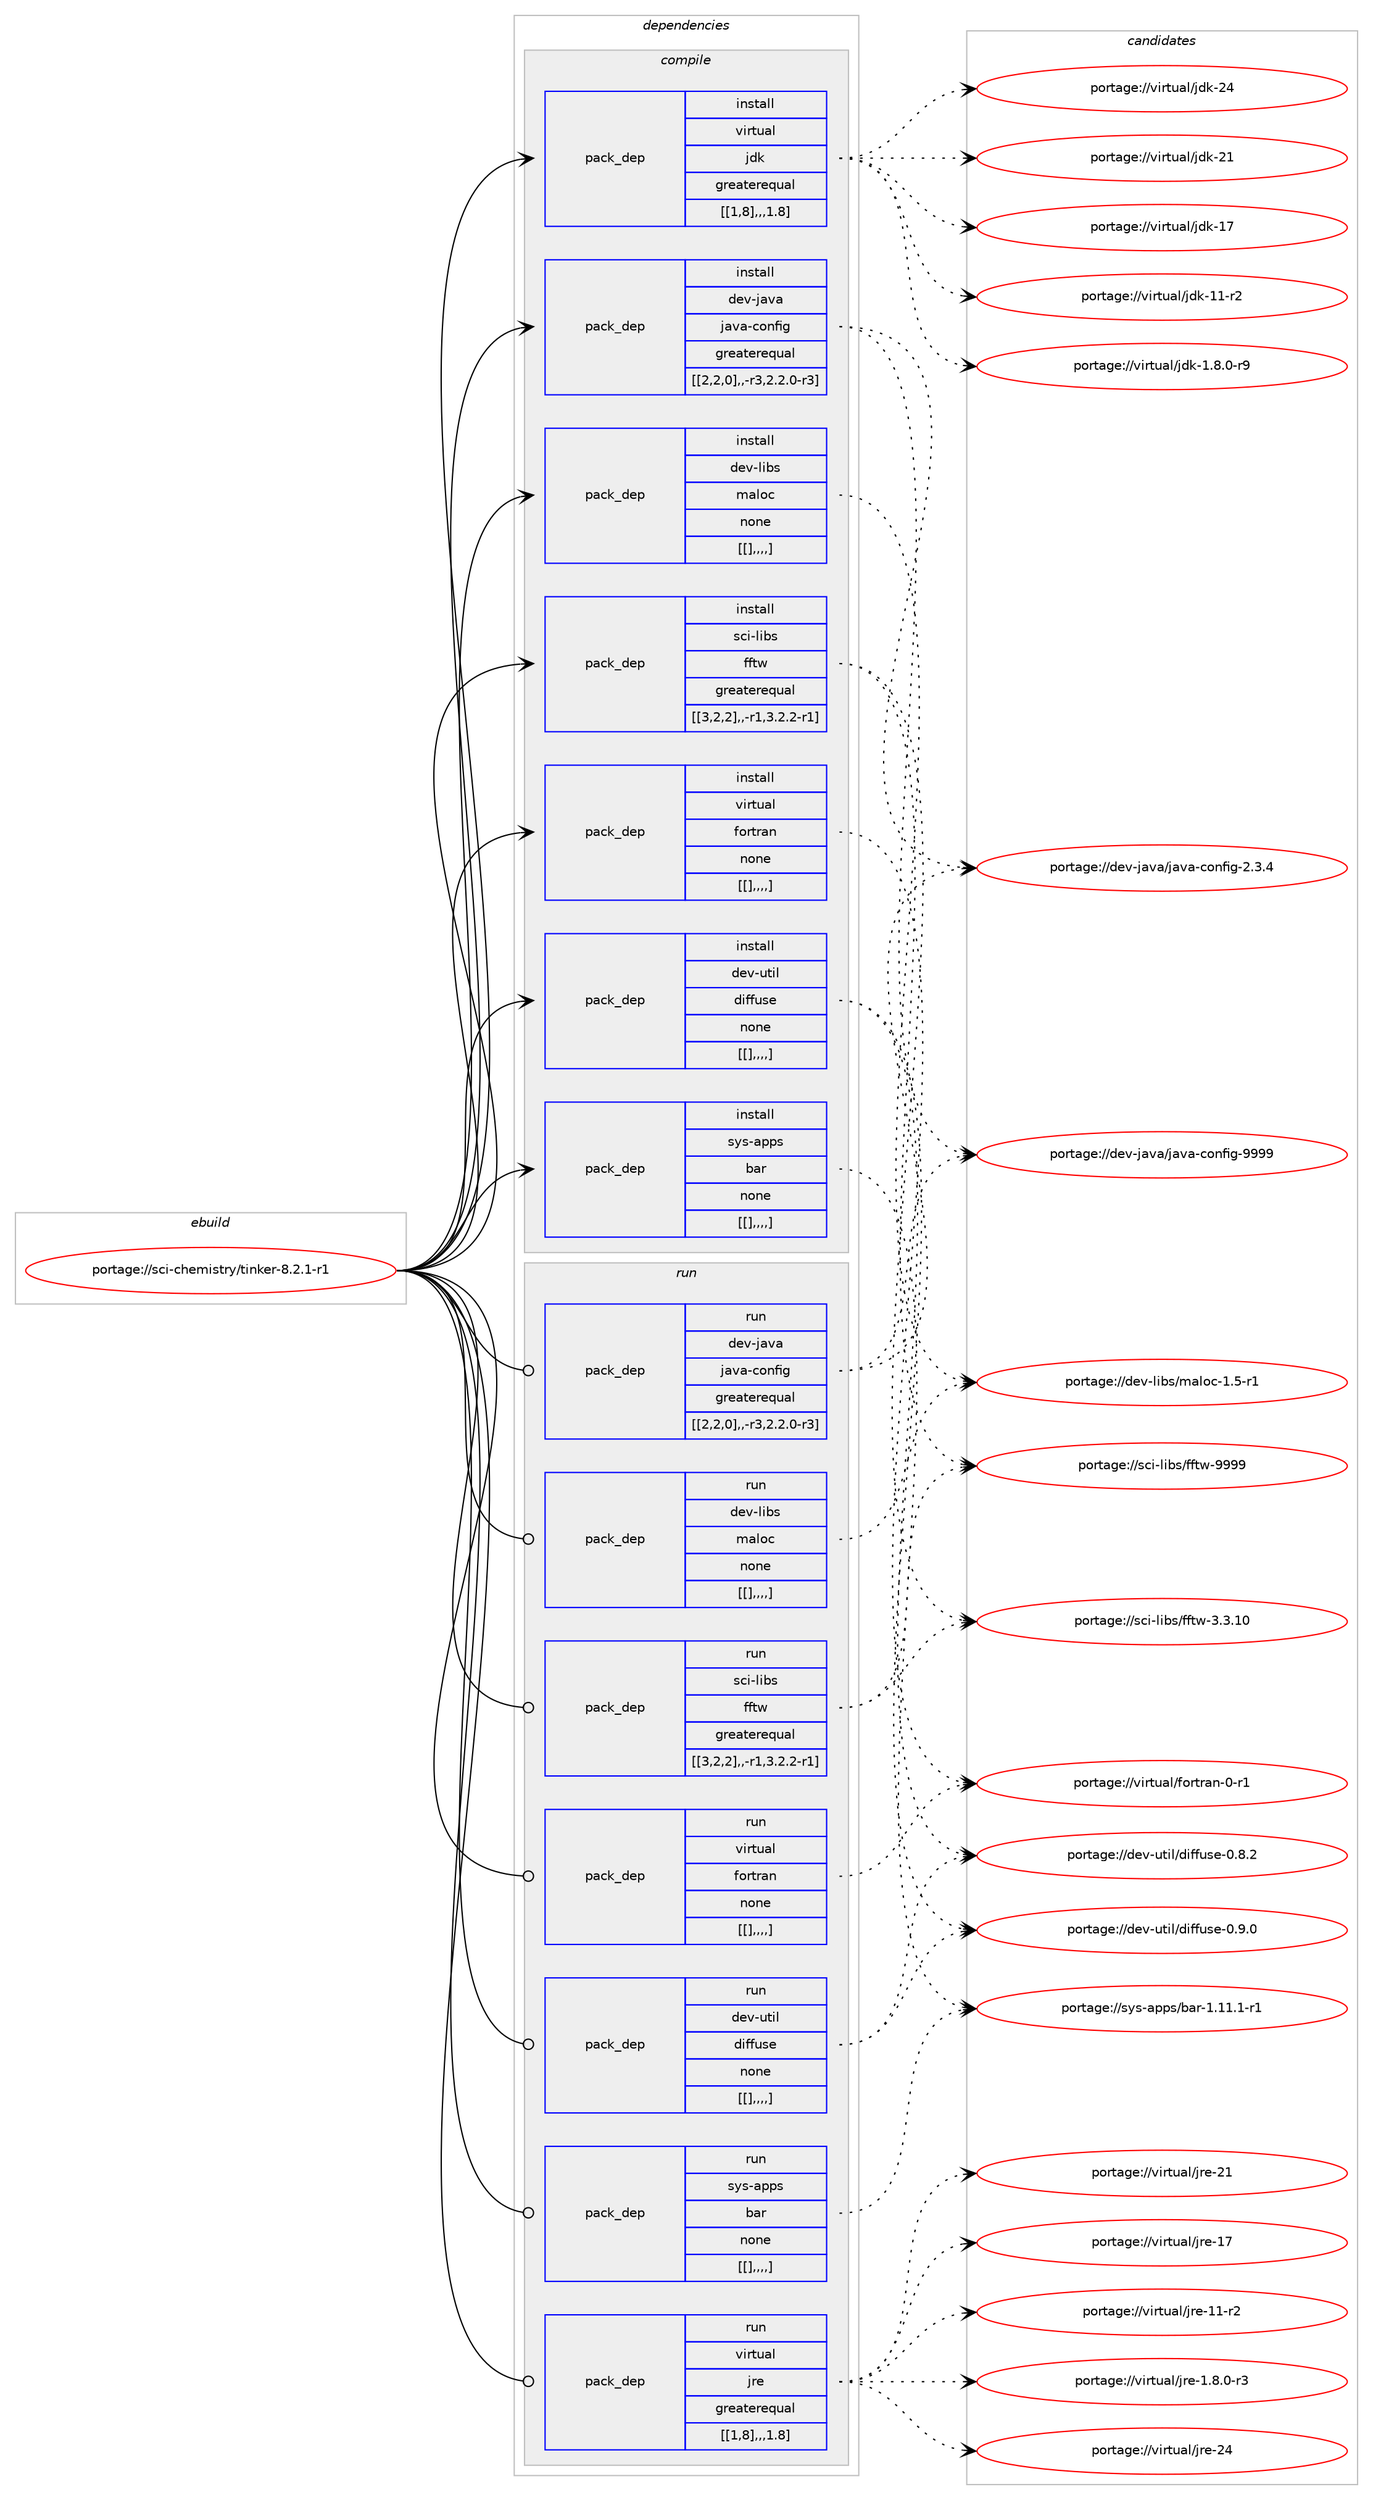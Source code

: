 digraph prolog {

# *************
# Graph options
# *************

newrank=true;
concentrate=true;
compound=true;
graph [rankdir=LR,fontname=Helvetica,fontsize=10,ranksep=1.5];#, ranksep=2.5, nodesep=0.2];
edge  [arrowhead=vee];
node  [fontname=Helvetica,fontsize=10];

# **********
# The ebuild
# **********

subgraph cluster_leftcol {
color=gray;
label=<<i>ebuild</i>>;
id [label="portage://sci-chemistry/tinker-8.2.1-r1", color=red, width=4, href="../sci-chemistry/tinker-8.2.1-r1.svg"];
}

# ****************
# The dependencies
# ****************

subgraph cluster_midcol {
color=gray;
label=<<i>dependencies</i>>;
subgraph cluster_compile {
fillcolor="#eeeeee";
style=filled;
label=<<i>compile</i>>;
subgraph pack299096 {
dependency410231 [label=<<TABLE BORDER="0" CELLBORDER="1" CELLSPACING="0" CELLPADDING="4" WIDTH="220"><TR><TD ROWSPAN="6" CELLPADDING="30">pack_dep</TD></TR><TR><TD WIDTH="110">install</TD></TR><TR><TD>dev-java</TD></TR><TR><TD>java-config</TD></TR><TR><TD>greaterequal</TD></TR><TR><TD>[[2,2,0],,-r3,2.2.0-r3]</TD></TR></TABLE>>, shape=none, color=blue];
}
id:e -> dependency410231:w [weight=20,style="solid",arrowhead="vee"];
subgraph pack299097 {
dependency410232 [label=<<TABLE BORDER="0" CELLBORDER="1" CELLSPACING="0" CELLPADDING="4" WIDTH="220"><TR><TD ROWSPAN="6" CELLPADDING="30">pack_dep</TD></TR><TR><TD WIDTH="110">install</TD></TR><TR><TD>dev-libs</TD></TR><TR><TD>maloc</TD></TR><TR><TD>none</TD></TR><TR><TD>[[],,,,]</TD></TR></TABLE>>, shape=none, color=blue];
}
id:e -> dependency410232:w [weight=20,style="solid",arrowhead="vee"];
subgraph pack299098 {
dependency410233 [label=<<TABLE BORDER="0" CELLBORDER="1" CELLSPACING="0" CELLPADDING="4" WIDTH="220"><TR><TD ROWSPAN="6" CELLPADDING="30">pack_dep</TD></TR><TR><TD WIDTH="110">install</TD></TR><TR><TD>sci-libs</TD></TR><TR><TD>fftw</TD></TR><TR><TD>greaterequal</TD></TR><TR><TD>[[3,2,2],,-r1,3.2.2-r1]</TD></TR></TABLE>>, shape=none, color=blue];
}
id:e -> dependency410233:w [weight=20,style="solid",arrowhead="vee"];
subgraph pack299099 {
dependency410234 [label=<<TABLE BORDER="0" CELLBORDER="1" CELLSPACING="0" CELLPADDING="4" WIDTH="220"><TR><TD ROWSPAN="6" CELLPADDING="30">pack_dep</TD></TR><TR><TD WIDTH="110">install</TD></TR><TR><TD>virtual</TD></TR><TR><TD>fortran</TD></TR><TR><TD>none</TD></TR><TR><TD>[[],,,,]</TD></TR></TABLE>>, shape=none, color=blue];
}
id:e -> dependency410234:w [weight=20,style="solid",arrowhead="vee"];
subgraph pack299100 {
dependency410235 [label=<<TABLE BORDER="0" CELLBORDER="1" CELLSPACING="0" CELLPADDING="4" WIDTH="220"><TR><TD ROWSPAN="6" CELLPADDING="30">pack_dep</TD></TR><TR><TD WIDTH="110">install</TD></TR><TR><TD>virtual</TD></TR><TR><TD>jdk</TD></TR><TR><TD>greaterequal</TD></TR><TR><TD>[[1,8],,,1.8]</TD></TR></TABLE>>, shape=none, color=blue];
}
id:e -> dependency410235:w [weight=20,style="solid",arrowhead="vee"];
subgraph pack299101 {
dependency410236 [label=<<TABLE BORDER="0" CELLBORDER="1" CELLSPACING="0" CELLPADDING="4" WIDTH="220"><TR><TD ROWSPAN="6" CELLPADDING="30">pack_dep</TD></TR><TR><TD WIDTH="110">install</TD></TR><TR><TD>dev-util</TD></TR><TR><TD>diffuse</TD></TR><TR><TD>none</TD></TR><TR><TD>[[],,,,]</TD></TR></TABLE>>, shape=none, color=blue];
}
id:e -> dependency410236:w [weight=20,style="solid",arrowhead="vee"];
subgraph pack299102 {
dependency410237 [label=<<TABLE BORDER="0" CELLBORDER="1" CELLSPACING="0" CELLPADDING="4" WIDTH="220"><TR><TD ROWSPAN="6" CELLPADDING="30">pack_dep</TD></TR><TR><TD WIDTH="110">install</TD></TR><TR><TD>sys-apps</TD></TR><TR><TD>bar</TD></TR><TR><TD>none</TD></TR><TR><TD>[[],,,,]</TD></TR></TABLE>>, shape=none, color=blue];
}
id:e -> dependency410237:w [weight=20,style="solid",arrowhead="vee"];
}
subgraph cluster_compileandrun {
fillcolor="#eeeeee";
style=filled;
label=<<i>compile and run</i>>;
}
subgraph cluster_run {
fillcolor="#eeeeee";
style=filled;
label=<<i>run</i>>;
subgraph pack299103 {
dependency410238 [label=<<TABLE BORDER="0" CELLBORDER="1" CELLSPACING="0" CELLPADDING="4" WIDTH="220"><TR><TD ROWSPAN="6" CELLPADDING="30">pack_dep</TD></TR><TR><TD WIDTH="110">run</TD></TR><TR><TD>dev-java</TD></TR><TR><TD>java-config</TD></TR><TR><TD>greaterequal</TD></TR><TR><TD>[[2,2,0],,-r3,2.2.0-r3]</TD></TR></TABLE>>, shape=none, color=blue];
}
id:e -> dependency410238:w [weight=20,style="solid",arrowhead="odot"];
subgraph pack299104 {
dependency410239 [label=<<TABLE BORDER="0" CELLBORDER="1" CELLSPACING="0" CELLPADDING="4" WIDTH="220"><TR><TD ROWSPAN="6" CELLPADDING="30">pack_dep</TD></TR><TR><TD WIDTH="110">run</TD></TR><TR><TD>dev-libs</TD></TR><TR><TD>maloc</TD></TR><TR><TD>none</TD></TR><TR><TD>[[],,,,]</TD></TR></TABLE>>, shape=none, color=blue];
}
id:e -> dependency410239:w [weight=20,style="solid",arrowhead="odot"];
subgraph pack299105 {
dependency410240 [label=<<TABLE BORDER="0" CELLBORDER="1" CELLSPACING="0" CELLPADDING="4" WIDTH="220"><TR><TD ROWSPAN="6" CELLPADDING="30">pack_dep</TD></TR><TR><TD WIDTH="110">run</TD></TR><TR><TD>sci-libs</TD></TR><TR><TD>fftw</TD></TR><TR><TD>greaterequal</TD></TR><TR><TD>[[3,2,2],,-r1,3.2.2-r1]</TD></TR></TABLE>>, shape=none, color=blue];
}
id:e -> dependency410240:w [weight=20,style="solid",arrowhead="odot"];
subgraph pack299106 {
dependency410241 [label=<<TABLE BORDER="0" CELLBORDER="1" CELLSPACING="0" CELLPADDING="4" WIDTH="220"><TR><TD ROWSPAN="6" CELLPADDING="30">pack_dep</TD></TR><TR><TD WIDTH="110">run</TD></TR><TR><TD>virtual</TD></TR><TR><TD>fortran</TD></TR><TR><TD>none</TD></TR><TR><TD>[[],,,,]</TD></TR></TABLE>>, shape=none, color=blue];
}
id:e -> dependency410241:w [weight=20,style="solid",arrowhead="odot"];
subgraph pack299107 {
dependency410242 [label=<<TABLE BORDER="0" CELLBORDER="1" CELLSPACING="0" CELLPADDING="4" WIDTH="220"><TR><TD ROWSPAN="6" CELLPADDING="30">pack_dep</TD></TR><TR><TD WIDTH="110">run</TD></TR><TR><TD>virtual</TD></TR><TR><TD>jre</TD></TR><TR><TD>greaterequal</TD></TR><TR><TD>[[1,8],,,1.8]</TD></TR></TABLE>>, shape=none, color=blue];
}
id:e -> dependency410242:w [weight=20,style="solid",arrowhead="odot"];
subgraph pack299108 {
dependency410243 [label=<<TABLE BORDER="0" CELLBORDER="1" CELLSPACING="0" CELLPADDING="4" WIDTH="220"><TR><TD ROWSPAN="6" CELLPADDING="30">pack_dep</TD></TR><TR><TD WIDTH="110">run</TD></TR><TR><TD>dev-util</TD></TR><TR><TD>diffuse</TD></TR><TR><TD>none</TD></TR><TR><TD>[[],,,,]</TD></TR></TABLE>>, shape=none, color=blue];
}
id:e -> dependency410243:w [weight=20,style="solid",arrowhead="odot"];
subgraph pack299109 {
dependency410244 [label=<<TABLE BORDER="0" CELLBORDER="1" CELLSPACING="0" CELLPADDING="4" WIDTH="220"><TR><TD ROWSPAN="6" CELLPADDING="30">pack_dep</TD></TR><TR><TD WIDTH="110">run</TD></TR><TR><TD>sys-apps</TD></TR><TR><TD>bar</TD></TR><TR><TD>none</TD></TR><TR><TD>[[],,,,]</TD></TR></TABLE>>, shape=none, color=blue];
}
id:e -> dependency410244:w [weight=20,style="solid",arrowhead="odot"];
}
}

# **************
# The candidates
# **************

subgraph cluster_choices {
rank=same;
color=gray;
label=<<i>candidates</i>>;

subgraph choice299096 {
color=black;
nodesep=1;
choice10010111845106971189747106971189745991111101021051034557575757 [label="portage://dev-java/java-config-9999", color=red, width=4,href="../dev-java/java-config-9999.svg"];
choice1001011184510697118974710697118974599111110102105103455046514652 [label="portage://dev-java/java-config-2.3.4", color=red, width=4,href="../dev-java/java-config-2.3.4.svg"];
dependency410231:e -> choice10010111845106971189747106971189745991111101021051034557575757:w [style=dotted,weight="100"];
dependency410231:e -> choice1001011184510697118974710697118974599111110102105103455046514652:w [style=dotted,weight="100"];
}
subgraph choice299097 {
color=black;
nodesep=1;
choice1001011184510810598115471099710811199454946534511449 [label="portage://dev-libs/maloc-1.5-r1", color=red, width=4,href="../dev-libs/maloc-1.5-r1.svg"];
dependency410232:e -> choice1001011184510810598115471099710811199454946534511449:w [style=dotted,weight="100"];
}
subgraph choice299098 {
color=black;
nodesep=1;
choice115991054510810598115471021021161194557575757 [label="portage://sci-libs/fftw-9999", color=red, width=4,href="../sci-libs/fftw-9999.svg"];
choice1159910545108105981154710210211611945514651464948 [label="portage://sci-libs/fftw-3.3.10", color=red, width=4,href="../sci-libs/fftw-3.3.10.svg"];
dependency410233:e -> choice115991054510810598115471021021161194557575757:w [style=dotted,weight="100"];
dependency410233:e -> choice1159910545108105981154710210211611945514651464948:w [style=dotted,weight="100"];
}
subgraph choice299099 {
color=black;
nodesep=1;
choice11810511411611797108471021111141161149711045484511449 [label="portage://virtual/fortran-0-r1", color=red, width=4,href="../virtual/fortran-0-r1.svg"];
dependency410234:e -> choice11810511411611797108471021111141161149711045484511449:w [style=dotted,weight="100"];
}
subgraph choice299100 {
color=black;
nodesep=1;
choice1181051141161179710847106100107455052 [label="portage://virtual/jdk-24", color=red, width=4,href="../virtual/jdk-24.svg"];
choice1181051141161179710847106100107455049 [label="portage://virtual/jdk-21", color=red, width=4,href="../virtual/jdk-21.svg"];
choice1181051141161179710847106100107454955 [label="portage://virtual/jdk-17", color=red, width=4,href="../virtual/jdk-17.svg"];
choice11810511411611797108471061001074549494511450 [label="portage://virtual/jdk-11-r2", color=red, width=4,href="../virtual/jdk-11-r2.svg"];
choice11810511411611797108471061001074549465646484511457 [label="portage://virtual/jdk-1.8.0-r9", color=red, width=4,href="../virtual/jdk-1.8.0-r9.svg"];
dependency410235:e -> choice1181051141161179710847106100107455052:w [style=dotted,weight="100"];
dependency410235:e -> choice1181051141161179710847106100107455049:w [style=dotted,weight="100"];
dependency410235:e -> choice1181051141161179710847106100107454955:w [style=dotted,weight="100"];
dependency410235:e -> choice11810511411611797108471061001074549494511450:w [style=dotted,weight="100"];
dependency410235:e -> choice11810511411611797108471061001074549465646484511457:w [style=dotted,weight="100"];
}
subgraph choice299101 {
color=black;
nodesep=1;
choice1001011184511711610510847100105102102117115101454846574648 [label="portage://dev-util/diffuse-0.9.0", color=red, width=4,href="../dev-util/diffuse-0.9.0.svg"];
choice1001011184511711610510847100105102102117115101454846564650 [label="portage://dev-util/diffuse-0.8.2", color=red, width=4,href="../dev-util/diffuse-0.8.2.svg"];
dependency410236:e -> choice1001011184511711610510847100105102102117115101454846574648:w [style=dotted,weight="100"];
dependency410236:e -> choice1001011184511711610510847100105102102117115101454846564650:w [style=dotted,weight="100"];
}
subgraph choice299102 {
color=black;
nodesep=1;
choice1151211154597112112115479897114454946494946494511449 [label="portage://sys-apps/bar-1.11.1-r1", color=red, width=4,href="../sys-apps/bar-1.11.1-r1.svg"];
dependency410237:e -> choice1151211154597112112115479897114454946494946494511449:w [style=dotted,weight="100"];
}
subgraph choice299103 {
color=black;
nodesep=1;
choice10010111845106971189747106971189745991111101021051034557575757 [label="portage://dev-java/java-config-9999", color=red, width=4,href="../dev-java/java-config-9999.svg"];
choice1001011184510697118974710697118974599111110102105103455046514652 [label="portage://dev-java/java-config-2.3.4", color=red, width=4,href="../dev-java/java-config-2.3.4.svg"];
dependency410238:e -> choice10010111845106971189747106971189745991111101021051034557575757:w [style=dotted,weight="100"];
dependency410238:e -> choice1001011184510697118974710697118974599111110102105103455046514652:w [style=dotted,weight="100"];
}
subgraph choice299104 {
color=black;
nodesep=1;
choice1001011184510810598115471099710811199454946534511449 [label="portage://dev-libs/maloc-1.5-r1", color=red, width=4,href="../dev-libs/maloc-1.5-r1.svg"];
dependency410239:e -> choice1001011184510810598115471099710811199454946534511449:w [style=dotted,weight="100"];
}
subgraph choice299105 {
color=black;
nodesep=1;
choice115991054510810598115471021021161194557575757 [label="portage://sci-libs/fftw-9999", color=red, width=4,href="../sci-libs/fftw-9999.svg"];
choice1159910545108105981154710210211611945514651464948 [label="portage://sci-libs/fftw-3.3.10", color=red, width=4,href="../sci-libs/fftw-3.3.10.svg"];
dependency410240:e -> choice115991054510810598115471021021161194557575757:w [style=dotted,weight="100"];
dependency410240:e -> choice1159910545108105981154710210211611945514651464948:w [style=dotted,weight="100"];
}
subgraph choice299106 {
color=black;
nodesep=1;
choice11810511411611797108471021111141161149711045484511449 [label="portage://virtual/fortran-0-r1", color=red, width=4,href="../virtual/fortran-0-r1.svg"];
dependency410241:e -> choice11810511411611797108471021111141161149711045484511449:w [style=dotted,weight="100"];
}
subgraph choice299107 {
color=black;
nodesep=1;
choice1181051141161179710847106114101455052 [label="portage://virtual/jre-24", color=red, width=4,href="../virtual/jre-24.svg"];
choice1181051141161179710847106114101455049 [label="portage://virtual/jre-21", color=red, width=4,href="../virtual/jre-21.svg"];
choice1181051141161179710847106114101454955 [label="portage://virtual/jre-17", color=red, width=4,href="../virtual/jre-17.svg"];
choice11810511411611797108471061141014549494511450 [label="portage://virtual/jre-11-r2", color=red, width=4,href="../virtual/jre-11-r2.svg"];
choice11810511411611797108471061141014549465646484511451 [label="portage://virtual/jre-1.8.0-r3", color=red, width=4,href="../virtual/jre-1.8.0-r3.svg"];
dependency410242:e -> choice1181051141161179710847106114101455052:w [style=dotted,weight="100"];
dependency410242:e -> choice1181051141161179710847106114101455049:w [style=dotted,weight="100"];
dependency410242:e -> choice1181051141161179710847106114101454955:w [style=dotted,weight="100"];
dependency410242:e -> choice11810511411611797108471061141014549494511450:w [style=dotted,weight="100"];
dependency410242:e -> choice11810511411611797108471061141014549465646484511451:w [style=dotted,weight="100"];
}
subgraph choice299108 {
color=black;
nodesep=1;
choice1001011184511711610510847100105102102117115101454846574648 [label="portage://dev-util/diffuse-0.9.0", color=red, width=4,href="../dev-util/diffuse-0.9.0.svg"];
choice1001011184511711610510847100105102102117115101454846564650 [label="portage://dev-util/diffuse-0.8.2", color=red, width=4,href="../dev-util/diffuse-0.8.2.svg"];
dependency410243:e -> choice1001011184511711610510847100105102102117115101454846574648:w [style=dotted,weight="100"];
dependency410243:e -> choice1001011184511711610510847100105102102117115101454846564650:w [style=dotted,weight="100"];
}
subgraph choice299109 {
color=black;
nodesep=1;
choice1151211154597112112115479897114454946494946494511449 [label="portage://sys-apps/bar-1.11.1-r1", color=red, width=4,href="../sys-apps/bar-1.11.1-r1.svg"];
dependency410244:e -> choice1151211154597112112115479897114454946494946494511449:w [style=dotted,weight="100"];
}
}

}
